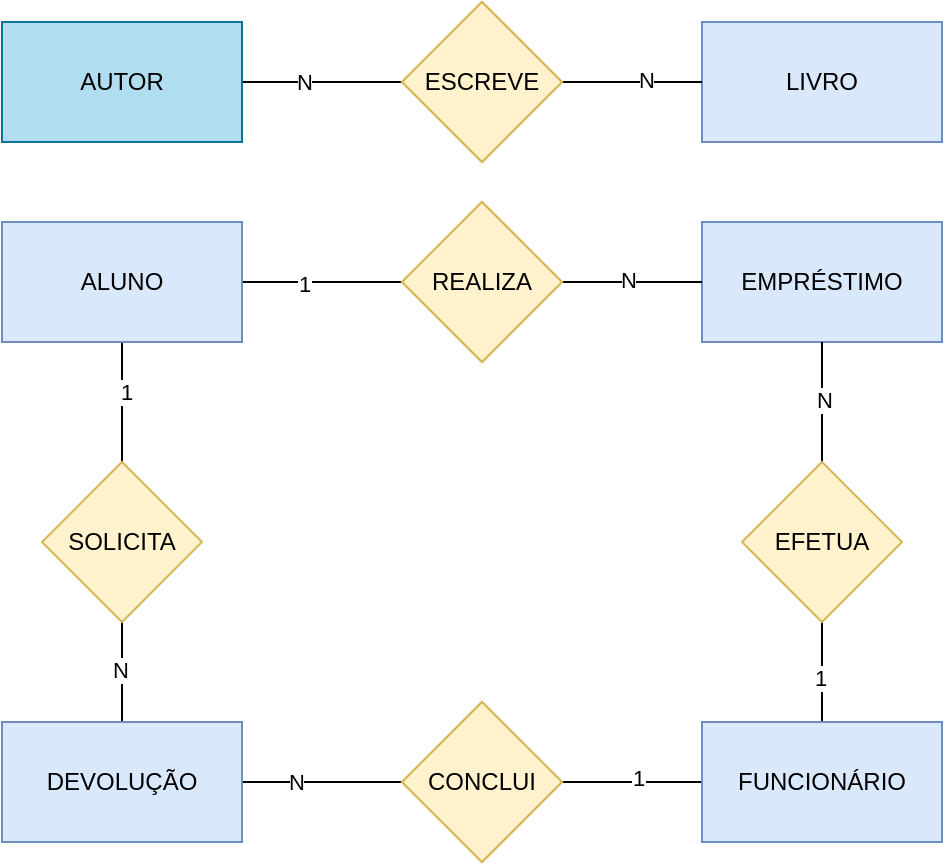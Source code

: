 <mxfile>
    <diagram name="Página-1" id="XFu26MOCRIbofugtZvZ-">
        <mxGraphModel dx="810" dy="614" grid="1" gridSize="10" guides="1" tooltips="1" connect="1" arrows="1" fold="1" page="1" pageScale="1" pageWidth="827" pageHeight="1169" math="0" shadow="0">
            <root>
                <mxCell id="0"/>
                <mxCell id="1" parent="0"/>
                <mxCell id="azss607aFff3kSMOutLu-8" style="edgeStyle=orthogonalEdgeStyle;rounded=0;orthogonalLoop=1;jettySize=auto;html=1;entryX=0;entryY=0.5;entryDx=0;entryDy=0;endArrow=none;endFill=0;" parent="1" source="azss607aFff3kSMOutLu-1" target="azss607aFff3kSMOutLu-7" edge="1">
                    <mxGeometry relative="1" as="geometry"/>
                </mxCell>
                <mxCell id="azss607aFff3kSMOutLu-23" value="N" style="edgeLabel;html=1;align=center;verticalAlign=middle;resizable=0;points=[];" parent="azss607aFff3kSMOutLu-8" vertex="1" connectable="0">
                    <mxGeometry x="-0.243" relative="1" as="geometry">
                        <mxPoint as="offset"/>
                    </mxGeometry>
                </mxCell>
                <mxCell id="azss607aFff3kSMOutLu-1" value="&lt;font color=&quot;#000000&quot;&gt;AUTOR&lt;/font&gt;" style="rounded=0;whiteSpace=wrap;html=1;fillColor=#b1ddf0;strokeColor=#10739e;" parent="1" vertex="1">
                    <mxGeometry x="120" y="100" width="120" height="60" as="geometry"/>
                </mxCell>
                <mxCell id="azss607aFff3kSMOutLu-2" value="&lt;font color=&quot;#000000&quot;&gt;LIVRO&lt;/font&gt;" style="rounded=0;whiteSpace=wrap;html=1;fillColor=#dae8fc;strokeColor=#6c8ebf;" parent="1" vertex="1">
                    <mxGeometry x="470" y="100" width="120" height="60" as="geometry"/>
                </mxCell>
                <mxCell id="azss607aFff3kSMOutLu-11" style="edgeStyle=orthogonalEdgeStyle;rounded=0;orthogonalLoop=1;jettySize=auto;html=1;entryX=0;entryY=0.5;entryDx=0;entryDy=0;endArrow=none;endFill=0;" parent="1" source="azss607aFff3kSMOutLu-3" target="azss607aFff3kSMOutLu-10" edge="1">
                    <mxGeometry relative="1" as="geometry"/>
                </mxCell>
                <mxCell id="azss607aFff3kSMOutLu-24" value="1" style="edgeLabel;html=1;align=center;verticalAlign=middle;resizable=0;points=[];" parent="azss607aFff3kSMOutLu-11" vertex="1" connectable="0">
                    <mxGeometry x="-0.243" y="-1" relative="1" as="geometry">
                        <mxPoint as="offset"/>
                    </mxGeometry>
                </mxCell>
                <mxCell id="azss607aFff3kSMOutLu-20" style="edgeStyle=orthogonalEdgeStyle;rounded=0;orthogonalLoop=1;jettySize=auto;html=1;entryX=0.5;entryY=0;entryDx=0;entryDy=0;endArrow=none;endFill=0;" parent="1" source="azss607aFff3kSMOutLu-3" target="azss607aFff3kSMOutLu-19" edge="1">
                    <mxGeometry relative="1" as="geometry"/>
                </mxCell>
                <mxCell id="azss607aFff3kSMOutLu-30" value="1" style="edgeLabel;html=1;align=center;verticalAlign=middle;resizable=0;points=[];" parent="azss607aFff3kSMOutLu-20" vertex="1" connectable="0">
                    <mxGeometry x="-0.176" y="2" relative="1" as="geometry">
                        <mxPoint as="offset"/>
                    </mxGeometry>
                </mxCell>
                <mxCell id="azss607aFff3kSMOutLu-3" value="&lt;font color=&quot;#000000&quot;&gt;ALUNO&lt;/font&gt;" style="rounded=0;whiteSpace=wrap;html=1;fillColor=#dae8fc;strokeColor=#6c8ebf;" parent="1" vertex="1">
                    <mxGeometry x="120" y="200" width="120" height="60" as="geometry"/>
                </mxCell>
                <mxCell id="azss607aFff3kSMOutLu-14" style="edgeStyle=orthogonalEdgeStyle;rounded=0;orthogonalLoop=1;jettySize=auto;html=1;entryX=0.5;entryY=1;entryDx=0;entryDy=0;endArrow=none;endFill=0;" parent="1" source="azss607aFff3kSMOutLu-4" target="azss607aFff3kSMOutLu-13" edge="1">
                    <mxGeometry relative="1" as="geometry"/>
                </mxCell>
                <mxCell id="azss607aFff3kSMOutLu-26" value="1" style="edgeLabel;html=1;align=center;verticalAlign=middle;resizable=0;points=[];" parent="azss607aFff3kSMOutLu-14" vertex="1" connectable="0">
                    <mxGeometry x="-0.126" y="1" relative="1" as="geometry">
                        <mxPoint as="offset"/>
                    </mxGeometry>
                </mxCell>
                <mxCell id="azss607aFff3kSMOutLu-17" style="edgeStyle=orthogonalEdgeStyle;rounded=0;orthogonalLoop=1;jettySize=auto;html=1;entryX=1;entryY=0.5;entryDx=0;entryDy=0;endArrow=none;endFill=0;" parent="1" source="azss607aFff3kSMOutLu-4" target="azss607aFff3kSMOutLu-16" edge="1">
                    <mxGeometry relative="1" as="geometry">
                        <Array as="points">
                            <mxPoint x="430" y="480"/>
                            <mxPoint x="430" y="480"/>
                        </Array>
                    </mxGeometry>
                </mxCell>
                <mxCell id="azss607aFff3kSMOutLu-28" value="1" style="edgeLabel;html=1;align=center;verticalAlign=middle;resizable=0;points=[];" parent="azss607aFff3kSMOutLu-17" vertex="1" connectable="0">
                    <mxGeometry x="-0.078" y="-2" relative="1" as="geometry">
                        <mxPoint as="offset"/>
                    </mxGeometry>
                </mxCell>
                <mxCell id="azss607aFff3kSMOutLu-4" value="&lt;font color=&quot;#000000&quot;&gt;FUNCIONÁRIO&lt;/font&gt;" style="rounded=0;whiteSpace=wrap;html=1;fillColor=#dae8fc;strokeColor=#6c8ebf;" parent="1" vertex="1">
                    <mxGeometry x="470" y="450" width="120" height="60" as="geometry"/>
                </mxCell>
                <mxCell id="azss607aFff3kSMOutLu-5" value="&lt;font color=&quot;#000000&quot;&gt;EMPRÉSTIMO&lt;/font&gt;" style="rounded=0;whiteSpace=wrap;html=1;fillColor=#dae8fc;strokeColor=#6c8ebf;" parent="1" vertex="1">
                    <mxGeometry x="470" y="200" width="120" height="60" as="geometry"/>
                </mxCell>
                <mxCell id="azss607aFff3kSMOutLu-6" value="DEVOLUÇÃO" style="rounded=0;whiteSpace=wrap;html=1;fillColor=#dae8fc;strokeColor=#6c8ebf;" parent="1" vertex="1">
                    <mxGeometry x="120" y="450" width="120" height="60" as="geometry"/>
                </mxCell>
                <mxCell id="azss607aFff3kSMOutLu-9" style="edgeStyle=orthogonalEdgeStyle;rounded=0;orthogonalLoop=1;jettySize=auto;html=1;endArrow=none;endFill=0;" parent="1" source="azss607aFff3kSMOutLu-7" target="azss607aFff3kSMOutLu-2" edge="1">
                    <mxGeometry relative="1" as="geometry"/>
                </mxCell>
                <mxCell id="azss607aFff3kSMOutLu-22" value="N" style="edgeLabel;html=1;align=center;verticalAlign=middle;resizable=0;points=[];" parent="azss607aFff3kSMOutLu-9" vertex="1" connectable="0">
                    <mxGeometry x="0.192" y="1" relative="1" as="geometry">
                        <mxPoint as="offset"/>
                    </mxGeometry>
                </mxCell>
                <mxCell id="azss607aFff3kSMOutLu-7" value="ESCREVE" style="rhombus;whiteSpace=wrap;html=1;fillColor=#fff2cc;strokeColor=#d6b656;" parent="1" vertex="1">
                    <mxGeometry x="320" y="90" width="80" height="80" as="geometry"/>
                </mxCell>
                <mxCell id="azss607aFff3kSMOutLu-12" style="edgeStyle=orthogonalEdgeStyle;rounded=0;orthogonalLoop=1;jettySize=auto;html=1;entryX=0;entryY=0.5;entryDx=0;entryDy=0;endArrow=none;endFill=0;" parent="1" source="azss607aFff3kSMOutLu-10" target="azss607aFff3kSMOutLu-5" edge="1">
                    <mxGeometry relative="1" as="geometry"/>
                </mxCell>
                <mxCell id="azss607aFff3kSMOutLu-25" value="N" style="edgeLabel;html=1;align=center;verticalAlign=middle;resizable=0;points=[];" parent="azss607aFff3kSMOutLu-12" vertex="1" connectable="0">
                    <mxGeometry x="-0.069" y="1" relative="1" as="geometry">
                        <mxPoint as="offset"/>
                    </mxGeometry>
                </mxCell>
                <mxCell id="azss607aFff3kSMOutLu-10" value="REALIZA" style="rhombus;whiteSpace=wrap;html=1;fillColor=#fff2cc;strokeColor=#d6b656;" parent="1" vertex="1">
                    <mxGeometry x="320" y="190" width="80" height="80" as="geometry"/>
                </mxCell>
                <mxCell id="azss607aFff3kSMOutLu-15" style="edgeStyle=orthogonalEdgeStyle;rounded=0;orthogonalLoop=1;jettySize=auto;html=1;entryX=0.5;entryY=1;entryDx=0;entryDy=0;endArrow=none;endFill=0;" parent="1" source="azss607aFff3kSMOutLu-13" target="azss607aFff3kSMOutLu-5" edge="1">
                    <mxGeometry relative="1" as="geometry"/>
                </mxCell>
                <mxCell id="azss607aFff3kSMOutLu-27" value="N" style="edgeLabel;html=1;align=center;verticalAlign=middle;resizable=0;points=[];" parent="azss607aFff3kSMOutLu-15" vertex="1" connectable="0">
                    <mxGeometry x="0.043" y="-1" relative="1" as="geometry">
                        <mxPoint as="offset"/>
                    </mxGeometry>
                </mxCell>
                <mxCell id="azss607aFff3kSMOutLu-13" value="&lt;font color=&quot;#000000&quot;&gt;EFETUA&lt;/font&gt;" style="rhombus;whiteSpace=wrap;html=1;fillColor=#fff2cc;strokeColor=#d6b656;" parent="1" vertex="1">
                    <mxGeometry x="490" y="320" width="80" height="80" as="geometry"/>
                </mxCell>
                <mxCell id="azss607aFff3kSMOutLu-18" style="edgeStyle=orthogonalEdgeStyle;rounded=0;orthogonalLoop=1;jettySize=auto;html=1;entryX=1;entryY=0.5;entryDx=0;entryDy=0;endArrow=none;endFill=0;" parent="1" source="azss607aFff3kSMOutLu-16" target="azss607aFff3kSMOutLu-6" edge="1">
                    <mxGeometry relative="1" as="geometry"/>
                </mxCell>
                <mxCell id="azss607aFff3kSMOutLu-29" value="N" style="edgeLabel;html=1;align=center;verticalAlign=middle;resizable=0;points=[];" parent="azss607aFff3kSMOutLu-18" vertex="1" connectable="0">
                    <mxGeometry x="0.329" relative="1" as="geometry">
                        <mxPoint as="offset"/>
                    </mxGeometry>
                </mxCell>
                <mxCell id="azss607aFff3kSMOutLu-16" value="CONCLUI" style="rhombus;whiteSpace=wrap;html=1;fillColor=#fff2cc;strokeColor=#d6b656;" parent="1" vertex="1">
                    <mxGeometry x="320" y="440" width="80" height="80" as="geometry"/>
                </mxCell>
                <mxCell id="azss607aFff3kSMOutLu-21" style="edgeStyle=orthogonalEdgeStyle;rounded=0;orthogonalLoop=1;jettySize=auto;html=1;entryX=0.5;entryY=0;entryDx=0;entryDy=0;endArrow=none;endFill=0;" parent="1" source="azss607aFff3kSMOutLu-19" target="azss607aFff3kSMOutLu-6" edge="1">
                    <mxGeometry relative="1" as="geometry"/>
                </mxCell>
                <mxCell id="azss607aFff3kSMOutLu-31" value="N" style="edgeLabel;html=1;align=center;verticalAlign=middle;resizable=0;points=[];" parent="azss607aFff3kSMOutLu-21" vertex="1" connectable="0">
                    <mxGeometry x="-0.057" y="-1" relative="1" as="geometry">
                        <mxPoint as="offset"/>
                    </mxGeometry>
                </mxCell>
                <mxCell id="azss607aFff3kSMOutLu-19" value="&lt;font color=&quot;#000000&quot;&gt;SOLICITA&lt;/font&gt;" style="rhombus;whiteSpace=wrap;html=1;fillColor=#fff2cc;strokeColor=#d6b656;" parent="1" vertex="1">
                    <mxGeometry x="140" y="320" width="80" height="80" as="geometry"/>
                </mxCell>
                <mxCell id="2" value="&lt;font color=&quot;#000000&quot;&gt;REALIZA&lt;/font&gt;" style="rhombus;whiteSpace=wrap;html=1;fillColor=#fff2cc;strokeColor=#d6b656;" parent="1" vertex="1">
                    <mxGeometry x="320" y="190" width="80" height="80" as="geometry"/>
                </mxCell>
                <mxCell id="3" value="&lt;font color=&quot;#000000&quot;&gt;ESCREVE&lt;/font&gt;" style="rhombus;whiteSpace=wrap;html=1;fillColor=#fff2cc;strokeColor=#d6b656;" parent="1" vertex="1">
                    <mxGeometry x="320" y="90" width="80" height="80" as="geometry"/>
                </mxCell>
                <mxCell id="4" value="&lt;font color=&quot;#000000&quot;&gt;DEVOLUÇÃO&lt;/font&gt;" style="rounded=0;whiteSpace=wrap;html=1;fillColor=#dae8fc;strokeColor=#6c8ebf;" parent="1" vertex="1">
                    <mxGeometry x="120" y="450" width="120" height="60" as="geometry"/>
                </mxCell>
                <mxCell id="5" value="&lt;font color=&quot;#000000&quot;&gt;CONCLUI&lt;/font&gt;" style="rhombus;whiteSpace=wrap;html=1;fillColor=#fff2cc;strokeColor=#d6b656;" parent="1" vertex="1">
                    <mxGeometry x="320" y="440" width="80" height="80" as="geometry"/>
                </mxCell>
            </root>
        </mxGraphModel>
    </diagram>
</mxfile>